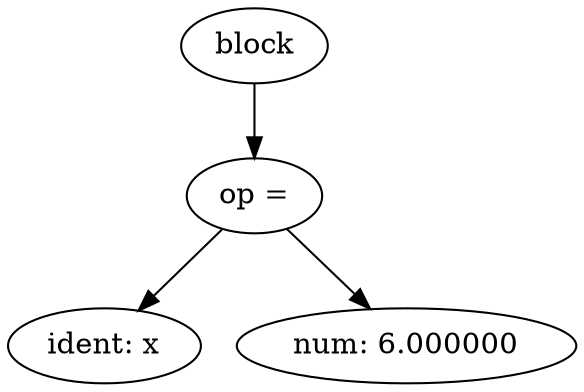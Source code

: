 digraph G {
0[label="block"];
1[label="ident: x"];
2[label="op ="];
3[label="num: 6.000000"];
0->2 ;
2->1 ;
2->3 ;
}
